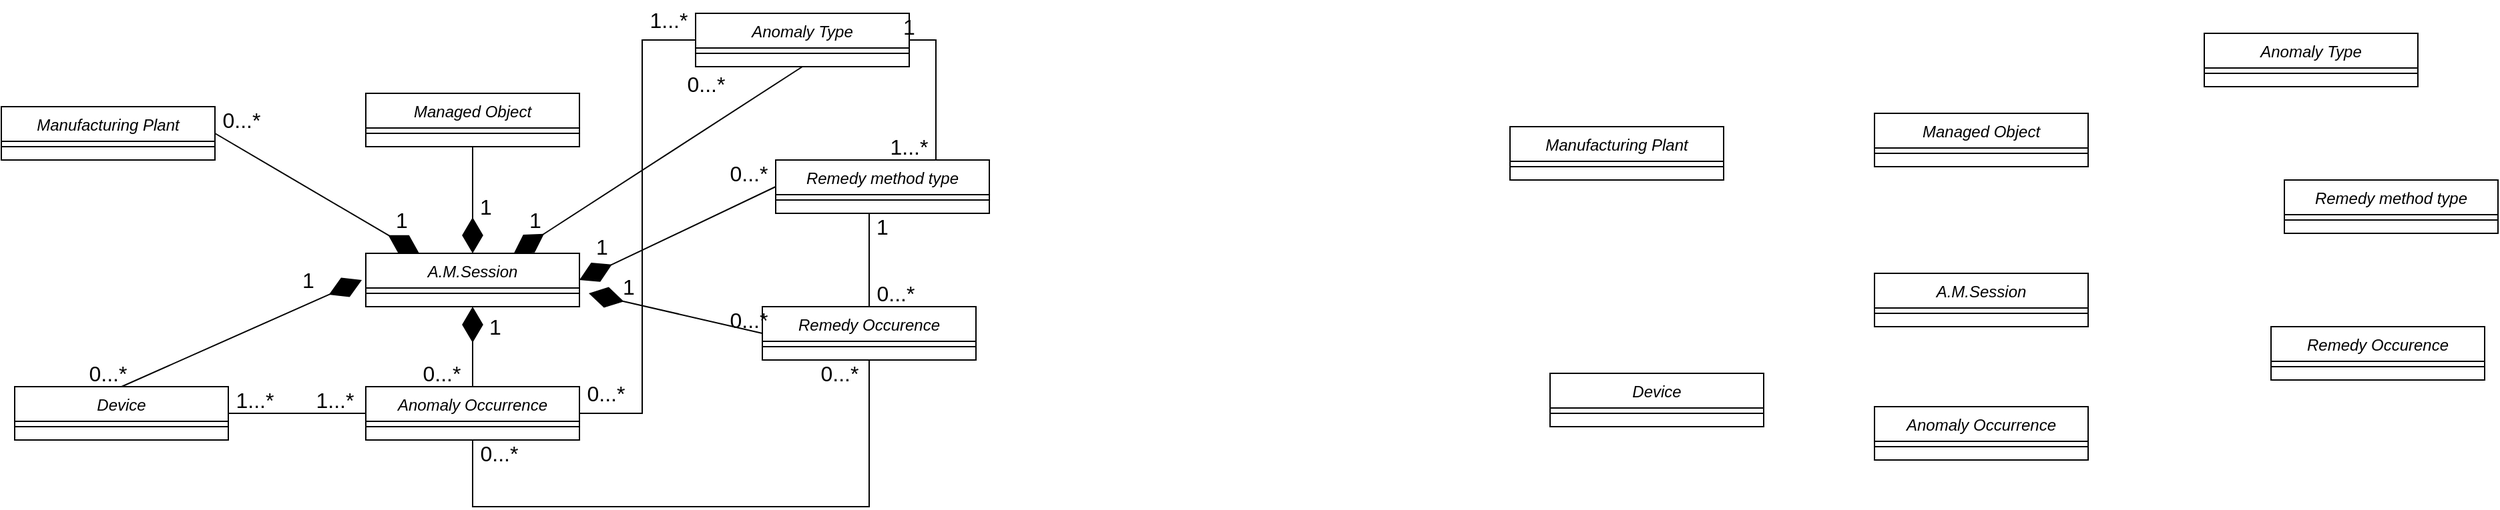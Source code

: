 <mxfile version="21.1.4" type="github">
  <diagram id="C5RBs43oDa-KdzZeNtuy" name="Page-1">
    <mxGraphModel dx="1909" dy="2211" grid="1" gridSize="10" guides="1" tooltips="1" connect="1" arrows="1" fold="1" page="1" pageScale="1" pageWidth="827" pageHeight="1169" math="0" shadow="0">
      <root>
        <mxCell id="WIyWlLk6GJQsqaUBKTNV-0" />
        <mxCell id="WIyWlLk6GJQsqaUBKTNV-1" parent="WIyWlLk6GJQsqaUBKTNV-0" />
        <mxCell id="xKLmWpBUdDbLds3pbili-0" value="Manufacturing Plant" style="swimlane;fontStyle=2;align=center;verticalAlign=top;childLayout=stackLayout;horizontal=1;startSize=26;horizontalStack=0;resizeParent=1;resizeLast=0;collapsible=1;marginBottom=0;rounded=0;shadow=0;strokeWidth=1;" vertex="1" parent="WIyWlLk6GJQsqaUBKTNV-1">
          <mxGeometry x="60" y="-890" width="160" height="40" as="geometry">
            <mxRectangle x="230" y="140" width="160" height="26" as="alternateBounds" />
          </mxGeometry>
        </mxCell>
        <mxCell id="xKLmWpBUdDbLds3pbili-4" value="" style="line;html=1;strokeWidth=1;align=left;verticalAlign=middle;spacingTop=-1;spacingLeft=3;spacingRight=3;rotatable=0;labelPosition=right;points=[];portConstraint=eastwest;" vertex="1" parent="xKLmWpBUdDbLds3pbili-0">
          <mxGeometry y="26" width="160" height="8" as="geometry" />
        </mxCell>
        <mxCell id="xKLmWpBUdDbLds3pbili-6" value="Device" style="swimlane;fontStyle=2;align=center;verticalAlign=top;childLayout=stackLayout;horizontal=1;startSize=26;horizontalStack=0;resizeParent=1;resizeLast=0;collapsible=1;marginBottom=0;rounded=0;shadow=0;strokeWidth=1;" vertex="1" parent="WIyWlLk6GJQsqaUBKTNV-1">
          <mxGeometry x="70" y="-680" width="160" height="40" as="geometry">
            <mxRectangle x="230" y="140" width="160" height="26" as="alternateBounds" />
          </mxGeometry>
        </mxCell>
        <mxCell id="xKLmWpBUdDbLds3pbili-7" value="" style="line;html=1;strokeWidth=1;align=left;verticalAlign=middle;spacingTop=-1;spacingLeft=3;spacingRight=3;rotatable=0;labelPosition=right;points=[];portConstraint=eastwest;" vertex="1" parent="xKLmWpBUdDbLds3pbili-6">
          <mxGeometry y="26" width="160" height="8" as="geometry" />
        </mxCell>
        <mxCell id="xKLmWpBUdDbLds3pbili-8" value="Anomaly Occurrence" style="swimlane;fontStyle=2;align=center;verticalAlign=top;childLayout=stackLayout;horizontal=1;startSize=26;horizontalStack=0;resizeParent=1;resizeLast=0;collapsible=1;marginBottom=0;rounded=0;shadow=0;strokeWidth=1;" vertex="1" parent="WIyWlLk6GJQsqaUBKTNV-1">
          <mxGeometry x="333" y="-680" width="160" height="40" as="geometry">
            <mxRectangle x="230" y="140" width="160" height="26" as="alternateBounds" />
          </mxGeometry>
        </mxCell>
        <mxCell id="xKLmWpBUdDbLds3pbili-9" value="" style="line;html=1;strokeWidth=1;align=left;verticalAlign=middle;spacingTop=-1;spacingLeft=3;spacingRight=3;rotatable=0;labelPosition=right;points=[];portConstraint=eastwest;" vertex="1" parent="xKLmWpBUdDbLds3pbili-8">
          <mxGeometry y="26" width="160" height="8" as="geometry" />
        </mxCell>
        <mxCell id="xKLmWpBUdDbLds3pbili-10" value="A.M.Session" style="swimlane;fontStyle=2;align=center;verticalAlign=top;childLayout=stackLayout;horizontal=1;startSize=26;horizontalStack=0;resizeParent=1;resizeLast=0;collapsible=1;marginBottom=0;rounded=0;shadow=0;strokeWidth=1;" vertex="1" parent="WIyWlLk6GJQsqaUBKTNV-1">
          <mxGeometry x="333" y="-780" width="160" height="40" as="geometry">
            <mxRectangle x="230" y="140" width="160" height="26" as="alternateBounds" />
          </mxGeometry>
        </mxCell>
        <mxCell id="xKLmWpBUdDbLds3pbili-11" value="" style="line;html=1;strokeWidth=1;align=left;verticalAlign=middle;spacingTop=-1;spacingLeft=3;spacingRight=3;rotatable=0;labelPosition=right;points=[];portConstraint=eastwest;" vertex="1" parent="xKLmWpBUdDbLds3pbili-10">
          <mxGeometry y="26" width="160" height="8" as="geometry" />
        </mxCell>
        <mxCell id="xKLmWpBUdDbLds3pbili-12" value="Managed Object" style="swimlane;fontStyle=2;align=center;verticalAlign=top;childLayout=stackLayout;horizontal=1;startSize=26;horizontalStack=0;resizeParent=1;resizeLast=0;collapsible=1;marginBottom=0;rounded=0;shadow=0;strokeWidth=1;" vertex="1" parent="WIyWlLk6GJQsqaUBKTNV-1">
          <mxGeometry x="333" y="-900" width="160" height="40" as="geometry">
            <mxRectangle x="230" y="140" width="160" height="26" as="alternateBounds" />
          </mxGeometry>
        </mxCell>
        <mxCell id="xKLmWpBUdDbLds3pbili-13" value="" style="line;html=1;strokeWidth=1;align=left;verticalAlign=middle;spacingTop=-1;spacingLeft=3;spacingRight=3;rotatable=0;labelPosition=right;points=[];portConstraint=eastwest;" vertex="1" parent="xKLmWpBUdDbLds3pbili-12">
          <mxGeometry y="26" width="160" height="8" as="geometry" />
        </mxCell>
        <mxCell id="xKLmWpBUdDbLds3pbili-14" value="Remedy method type" style="swimlane;fontStyle=2;align=center;verticalAlign=top;childLayout=stackLayout;horizontal=1;startSize=26;horizontalStack=0;resizeParent=1;resizeLast=0;collapsible=1;marginBottom=0;rounded=0;shadow=0;strokeWidth=1;" vertex="1" parent="WIyWlLk6GJQsqaUBKTNV-1">
          <mxGeometry x="640" y="-850" width="160" height="40" as="geometry">
            <mxRectangle x="230" y="140" width="160" height="26" as="alternateBounds" />
          </mxGeometry>
        </mxCell>
        <mxCell id="xKLmWpBUdDbLds3pbili-15" value="" style="line;html=1;strokeWidth=1;align=left;verticalAlign=middle;spacingTop=-1;spacingLeft=3;spacingRight=3;rotatable=0;labelPosition=right;points=[];portConstraint=eastwest;" vertex="1" parent="xKLmWpBUdDbLds3pbili-14">
          <mxGeometry y="26" width="160" height="8" as="geometry" />
        </mxCell>
        <mxCell id="xKLmWpBUdDbLds3pbili-16" value="Remedy Occurence" style="swimlane;fontStyle=2;align=center;verticalAlign=top;childLayout=stackLayout;horizontal=1;startSize=26;horizontalStack=0;resizeParent=1;resizeLast=0;collapsible=1;marginBottom=0;rounded=0;shadow=0;strokeWidth=1;" vertex="1" parent="WIyWlLk6GJQsqaUBKTNV-1">
          <mxGeometry x="630" y="-740" width="160" height="40" as="geometry">
            <mxRectangle x="230" y="140" width="160" height="26" as="alternateBounds" />
          </mxGeometry>
        </mxCell>
        <mxCell id="xKLmWpBUdDbLds3pbili-17" value="" style="line;html=1;strokeWidth=1;align=left;verticalAlign=middle;spacingTop=-1;spacingLeft=3;spacingRight=3;rotatable=0;labelPosition=right;points=[];portConstraint=eastwest;" vertex="1" parent="xKLmWpBUdDbLds3pbili-16">
          <mxGeometry y="26" width="160" height="8" as="geometry" />
        </mxCell>
        <mxCell id="xKLmWpBUdDbLds3pbili-18" value="Anomaly Type" style="swimlane;fontStyle=2;align=center;verticalAlign=top;childLayout=stackLayout;horizontal=1;startSize=26;horizontalStack=0;resizeParent=1;resizeLast=0;collapsible=1;marginBottom=0;rounded=0;shadow=0;strokeWidth=1;" vertex="1" parent="WIyWlLk6GJQsqaUBKTNV-1">
          <mxGeometry x="580" y="-960" width="160" height="40" as="geometry">
            <mxRectangle x="230" y="140" width="160" height="26" as="alternateBounds" />
          </mxGeometry>
        </mxCell>
        <mxCell id="xKLmWpBUdDbLds3pbili-19" value="" style="line;html=1;strokeWidth=1;align=left;verticalAlign=middle;spacingTop=-1;spacingLeft=3;spacingRight=3;rotatable=0;labelPosition=right;points=[];portConstraint=eastwest;" vertex="1" parent="xKLmWpBUdDbLds3pbili-18">
          <mxGeometry y="26" width="160" height="8" as="geometry" />
        </mxCell>
        <mxCell id="xKLmWpBUdDbLds3pbili-21" value="" style="endArrow=diamondThin;endFill=1;endSize=24;html=1;rounded=0;fontSize=12;curved=1;exitX=0.5;exitY=1;exitDx=0;exitDy=0;entryX=0.5;entryY=0;entryDx=0;entryDy=0;" edge="1" parent="WIyWlLk6GJQsqaUBKTNV-1" source="xKLmWpBUdDbLds3pbili-12" target="xKLmWpBUdDbLds3pbili-10">
          <mxGeometry width="160" relative="1" as="geometry">
            <mxPoint x="470" y="-820" as="sourcePoint" />
            <mxPoint x="630" y="-820" as="targetPoint" />
          </mxGeometry>
        </mxCell>
        <mxCell id="xKLmWpBUdDbLds3pbili-22" value="" style="endArrow=diamondThin;endFill=1;endSize=24;html=1;rounded=0;fontSize=12;curved=1;exitX=1;exitY=0.5;exitDx=0;exitDy=0;entryX=0.25;entryY=0;entryDx=0;entryDy=0;" edge="1" parent="WIyWlLk6GJQsqaUBKTNV-1" source="xKLmWpBUdDbLds3pbili-0" target="xKLmWpBUdDbLds3pbili-10">
          <mxGeometry width="160" relative="1" as="geometry">
            <mxPoint x="423" y="-850" as="sourcePoint" />
            <mxPoint x="423" y="-770" as="targetPoint" />
          </mxGeometry>
        </mxCell>
        <mxCell id="xKLmWpBUdDbLds3pbili-23" value="" style="endArrow=diamondThin;endFill=1;endSize=24;html=1;rounded=0;fontSize=12;curved=1;exitX=0.5;exitY=0;exitDx=0;exitDy=0;" edge="1" parent="WIyWlLk6GJQsqaUBKTNV-1" source="xKLmWpBUdDbLds3pbili-6">
          <mxGeometry width="160" relative="1" as="geometry">
            <mxPoint x="220" y="-830" as="sourcePoint" />
            <mxPoint x="330" y="-760" as="targetPoint" />
          </mxGeometry>
        </mxCell>
        <mxCell id="xKLmWpBUdDbLds3pbili-24" value="" style="endArrow=diamondThin;endFill=1;endSize=24;html=1;rounded=0;fontSize=12;curved=1;entryX=0.5;entryY=1;entryDx=0;entryDy=0;" edge="1" parent="WIyWlLk6GJQsqaUBKTNV-1" source="xKLmWpBUdDbLds3pbili-8" target="xKLmWpBUdDbLds3pbili-10">
          <mxGeometry width="160" relative="1" as="geometry">
            <mxPoint x="160" y="-670" as="sourcePoint" />
            <mxPoint x="340" y="-750" as="targetPoint" />
          </mxGeometry>
        </mxCell>
        <mxCell id="xKLmWpBUdDbLds3pbili-25" value="" style="endArrow=diamondThin;endFill=1;endSize=24;html=1;rounded=0;fontSize=12;curved=1;exitX=0.5;exitY=1;exitDx=0;exitDy=0;" edge="1" parent="WIyWlLk6GJQsqaUBKTNV-1" source="xKLmWpBUdDbLds3pbili-18" target="xKLmWpBUdDbLds3pbili-10">
          <mxGeometry width="160" relative="1" as="geometry">
            <mxPoint x="423" y="-670" as="sourcePoint" />
            <mxPoint x="423" y="-730" as="targetPoint" />
          </mxGeometry>
        </mxCell>
        <mxCell id="xKLmWpBUdDbLds3pbili-26" value="" style="endArrow=diamondThin;endFill=1;endSize=24;html=1;rounded=0;fontSize=12;curved=1;exitX=0;exitY=0.5;exitDx=0;exitDy=0;entryX=1;entryY=0.5;entryDx=0;entryDy=0;" edge="1" parent="WIyWlLk6GJQsqaUBKTNV-1" source="xKLmWpBUdDbLds3pbili-14" target="xKLmWpBUdDbLds3pbili-10">
          <mxGeometry width="160" relative="1" as="geometry">
            <mxPoint x="650" y="-910" as="sourcePoint" />
            <mxPoint x="451" y="-770" as="targetPoint" />
          </mxGeometry>
        </mxCell>
        <mxCell id="xKLmWpBUdDbLds3pbili-27" value="" style="endArrow=diamondThin;endFill=1;endSize=24;html=1;rounded=0;fontSize=12;curved=1;exitX=0;exitY=0.5;exitDx=0;exitDy=0;" edge="1" parent="WIyWlLk6GJQsqaUBKTNV-1" source="xKLmWpBUdDbLds3pbili-16">
          <mxGeometry width="160" relative="1" as="geometry">
            <mxPoint x="650" y="-820" as="sourcePoint" />
            <mxPoint x="500" y="-750" as="targetPoint" />
            <Array as="points" />
          </mxGeometry>
        </mxCell>
        <mxCell id="xKLmWpBUdDbLds3pbili-28" value="1" style="text;html=1;strokeColor=none;fillColor=none;align=center;verticalAlign=middle;whiteSpace=wrap;rounded=0;fontSize=16;" vertex="1" parent="WIyWlLk6GJQsqaUBKTNV-1">
          <mxGeometry x="350" y="-820" width="20" height="30" as="geometry" />
        </mxCell>
        <mxCell id="xKLmWpBUdDbLds3pbili-29" value="1" style="text;html=1;strokeColor=none;fillColor=none;align=center;verticalAlign=middle;whiteSpace=wrap;rounded=0;fontSize=16;" vertex="1" parent="WIyWlLk6GJQsqaUBKTNV-1">
          <mxGeometry x="413" y="-830" width="20" height="30" as="geometry" />
        </mxCell>
        <mxCell id="xKLmWpBUdDbLds3pbili-30" value="1" style="text;html=1;strokeColor=none;fillColor=none;align=center;verticalAlign=middle;whiteSpace=wrap;rounded=0;fontSize=16;" vertex="1" parent="WIyWlLk6GJQsqaUBKTNV-1">
          <mxGeometry x="450" y="-820" width="20" height="30" as="geometry" />
        </mxCell>
        <mxCell id="xKLmWpBUdDbLds3pbili-31" value="1" style="text;html=1;strokeColor=none;fillColor=none;align=center;verticalAlign=middle;whiteSpace=wrap;rounded=0;fontSize=16;" vertex="1" parent="WIyWlLk6GJQsqaUBKTNV-1">
          <mxGeometry x="500" y="-800" width="20" height="30" as="geometry" />
        </mxCell>
        <mxCell id="xKLmWpBUdDbLds3pbili-32" value="1" style="text;html=1;strokeColor=none;fillColor=none;align=center;verticalAlign=middle;whiteSpace=wrap;rounded=0;fontSize=16;" vertex="1" parent="WIyWlLk6GJQsqaUBKTNV-1">
          <mxGeometry x="520" y="-770" width="20" height="30" as="geometry" />
        </mxCell>
        <mxCell id="xKLmWpBUdDbLds3pbili-33" value="1" style="text;html=1;strokeColor=none;fillColor=none;align=center;verticalAlign=middle;whiteSpace=wrap;rounded=0;fontSize=16;" vertex="1" parent="WIyWlLk6GJQsqaUBKTNV-1">
          <mxGeometry x="420" y="-740" width="20" height="30" as="geometry" />
        </mxCell>
        <mxCell id="xKLmWpBUdDbLds3pbili-34" value="1" style="text;html=1;strokeColor=none;fillColor=none;align=center;verticalAlign=middle;whiteSpace=wrap;rounded=0;fontSize=16;" vertex="1" parent="WIyWlLk6GJQsqaUBKTNV-1">
          <mxGeometry x="280" y="-775" width="20" height="30" as="geometry" />
        </mxCell>
        <mxCell id="xKLmWpBUdDbLds3pbili-35" value="0...*" style="text;html=1;strokeColor=none;fillColor=none;align=center;verticalAlign=middle;whiteSpace=wrap;rounded=0;fontSize=16;" vertex="1" parent="WIyWlLk6GJQsqaUBKTNV-1">
          <mxGeometry x="220" y="-895" width="40" height="30" as="geometry" />
        </mxCell>
        <mxCell id="xKLmWpBUdDbLds3pbili-36" value="0...*" style="text;html=1;strokeColor=none;fillColor=none;align=center;verticalAlign=middle;whiteSpace=wrap;rounded=0;fontSize=16;" vertex="1" parent="WIyWlLk6GJQsqaUBKTNV-1">
          <mxGeometry x="120" y="-700" width="40" height="20" as="geometry" />
        </mxCell>
        <mxCell id="xKLmWpBUdDbLds3pbili-37" value="0...*" style="text;html=1;strokeColor=none;fillColor=none;align=center;verticalAlign=middle;whiteSpace=wrap;rounded=0;fontSize=16;" vertex="1" parent="WIyWlLk6GJQsqaUBKTNV-1">
          <mxGeometry x="370" y="-700" width="40" height="20" as="geometry" />
        </mxCell>
        <mxCell id="xKLmWpBUdDbLds3pbili-38" value="0...*" style="text;html=1;strokeColor=none;fillColor=none;align=center;verticalAlign=middle;whiteSpace=wrap;rounded=0;fontSize=16;" vertex="1" parent="WIyWlLk6GJQsqaUBKTNV-1">
          <mxGeometry x="600" y="-740" width="40" height="20" as="geometry" />
        </mxCell>
        <mxCell id="xKLmWpBUdDbLds3pbili-39" value="0...*" style="text;html=1;strokeColor=none;fillColor=none;align=center;verticalAlign=middle;whiteSpace=wrap;rounded=0;fontSize=16;" vertex="1" parent="WIyWlLk6GJQsqaUBKTNV-1">
          <mxGeometry x="600" y="-850" width="40" height="20" as="geometry" />
        </mxCell>
        <mxCell id="xKLmWpBUdDbLds3pbili-40" value="0...*" style="text;html=1;strokeColor=none;fillColor=none;align=center;verticalAlign=middle;whiteSpace=wrap;rounded=0;fontSize=16;" vertex="1" parent="WIyWlLk6GJQsqaUBKTNV-1">
          <mxGeometry x="568" y="-915" width="40" height="15" as="geometry" />
        </mxCell>
        <mxCell id="xKLmWpBUdDbLds3pbili-41" value="" style="endArrow=none;html=1;rounded=0;fontSize=12;startSize=8;endSize=8;entryX=1;entryY=0.5;entryDx=0;entryDy=0;exitX=0.75;exitY=0;exitDx=0;exitDy=0;" edge="1" parent="WIyWlLk6GJQsqaUBKTNV-1" source="xKLmWpBUdDbLds3pbili-14" target="xKLmWpBUdDbLds3pbili-18">
          <mxGeometry width="50" height="50" relative="1" as="geometry">
            <mxPoint x="530" y="-800" as="sourcePoint" />
            <mxPoint x="580" y="-850" as="targetPoint" />
            <Array as="points">
              <mxPoint x="760" y="-940" />
            </Array>
          </mxGeometry>
        </mxCell>
        <mxCell id="xKLmWpBUdDbLds3pbili-43" value="1" style="text;html=1;strokeColor=none;fillColor=none;align=center;verticalAlign=middle;whiteSpace=wrap;rounded=0;fontSize=16;" vertex="1" parent="WIyWlLk6GJQsqaUBKTNV-1">
          <mxGeometry x="720" y="-960" width="40" height="20" as="geometry" />
        </mxCell>
        <mxCell id="xKLmWpBUdDbLds3pbili-44" value="1...*" style="text;html=1;strokeColor=none;fillColor=none;align=center;verticalAlign=middle;whiteSpace=wrap;rounded=0;fontSize=16;" vertex="1" parent="WIyWlLk6GJQsqaUBKTNV-1">
          <mxGeometry x="720" y="-870" width="40" height="20" as="geometry" />
        </mxCell>
        <mxCell id="xKLmWpBUdDbLds3pbili-45" value="" style="endArrow=none;html=1;rounded=0;fontSize=12;startSize=8;endSize=8;exitX=0.5;exitY=0;exitDx=0;exitDy=0;" edge="1" parent="WIyWlLk6GJQsqaUBKTNV-1" source="xKLmWpBUdDbLds3pbili-16">
          <mxGeometry width="50" height="50" relative="1" as="geometry">
            <mxPoint x="770" y="-840" as="sourcePoint" />
            <mxPoint x="710" y="-810" as="targetPoint" />
            <Array as="points" />
          </mxGeometry>
        </mxCell>
        <mxCell id="xKLmWpBUdDbLds3pbili-46" value="1" style="text;html=1;strokeColor=none;fillColor=none;align=center;verticalAlign=middle;whiteSpace=wrap;rounded=0;fontSize=16;" vertex="1" parent="WIyWlLk6GJQsqaUBKTNV-1">
          <mxGeometry x="700" y="-810" width="40" height="20" as="geometry" />
        </mxCell>
        <mxCell id="xKLmWpBUdDbLds3pbili-48" value="0...*" style="text;html=1;strokeColor=none;fillColor=none;align=center;verticalAlign=middle;whiteSpace=wrap;rounded=0;fontSize=16;" vertex="1" parent="WIyWlLk6GJQsqaUBKTNV-1">
          <mxGeometry x="710" y="-760" width="40" height="20" as="geometry" />
        </mxCell>
        <mxCell id="xKLmWpBUdDbLds3pbili-49" value="" style="endArrow=none;html=1;rounded=0;fontSize=12;startSize=8;endSize=8;entryX=0.5;entryY=1;entryDx=0;entryDy=0;exitX=0.5;exitY=1;exitDx=0;exitDy=0;" edge="1" parent="WIyWlLk6GJQsqaUBKTNV-1" source="xKLmWpBUdDbLds3pbili-8" target="xKLmWpBUdDbLds3pbili-16">
          <mxGeometry width="50" height="50" relative="1" as="geometry">
            <mxPoint x="720" y="-730" as="sourcePoint" />
            <mxPoint x="730" y="-800" as="targetPoint" />
            <Array as="points">
              <mxPoint x="413" y="-590" />
              <mxPoint x="710" y="-590" />
            </Array>
          </mxGeometry>
        </mxCell>
        <mxCell id="xKLmWpBUdDbLds3pbili-50" value="0...*" style="text;html=1;strokeColor=none;fillColor=none;align=center;verticalAlign=middle;whiteSpace=wrap;rounded=0;fontSize=16;" vertex="1" parent="WIyWlLk6GJQsqaUBKTNV-1">
          <mxGeometry x="413" y="-640" width="40" height="20" as="geometry" />
        </mxCell>
        <mxCell id="xKLmWpBUdDbLds3pbili-51" value="0...*" style="text;html=1;strokeColor=none;fillColor=none;align=center;verticalAlign=middle;whiteSpace=wrap;rounded=0;fontSize=16;" vertex="1" parent="WIyWlLk6GJQsqaUBKTNV-1">
          <mxGeometry x="668" y="-700" width="40" height="20" as="geometry" />
        </mxCell>
        <mxCell id="xKLmWpBUdDbLds3pbili-52" value="" style="endArrow=none;html=1;rounded=0;fontSize=12;startSize=8;endSize=8;entryX=0;entryY=0.5;entryDx=0;entryDy=0;exitX=1;exitY=0.5;exitDx=0;exitDy=0;" edge="1" parent="WIyWlLk6GJQsqaUBKTNV-1" source="xKLmWpBUdDbLds3pbili-6" target="xKLmWpBUdDbLds3pbili-8">
          <mxGeometry width="50" height="50" relative="1" as="geometry">
            <mxPoint x="270" y="-644.0" as="sourcePoint" />
            <mxPoint x="720" y="-690" as="targetPoint" />
            <Array as="points">
              <mxPoint x="310" y="-660" />
            </Array>
          </mxGeometry>
        </mxCell>
        <mxCell id="xKLmWpBUdDbLds3pbili-54" value="" style="endArrow=none;html=1;rounded=0;fontSize=12;startSize=8;endSize=8;entryX=0;entryY=0.5;entryDx=0;entryDy=0;exitX=1;exitY=0.5;exitDx=0;exitDy=0;" edge="1" parent="WIyWlLk6GJQsqaUBKTNV-1" source="xKLmWpBUdDbLds3pbili-6">
          <mxGeometry width="50" height="50" relative="1" as="geometry">
            <mxPoint x="230" y="-660" as="sourcePoint" />
            <mxPoint x="230" y="-644.0" as="targetPoint" />
            <Array as="points" />
          </mxGeometry>
        </mxCell>
        <mxCell id="xKLmWpBUdDbLds3pbili-55" value="1...*" style="text;html=1;strokeColor=none;fillColor=none;align=center;verticalAlign=middle;whiteSpace=wrap;rounded=0;fontSize=16;" vertex="1" parent="WIyWlLk6GJQsqaUBKTNV-1">
          <mxGeometry x="230" y="-680" width="40" height="20" as="geometry" />
        </mxCell>
        <mxCell id="xKLmWpBUdDbLds3pbili-56" value="1...*" style="text;html=1;strokeColor=none;fillColor=none;align=center;verticalAlign=middle;whiteSpace=wrap;rounded=0;fontSize=16;" vertex="1" parent="WIyWlLk6GJQsqaUBKTNV-1">
          <mxGeometry x="290" y="-680" width="40" height="20" as="geometry" />
        </mxCell>
        <mxCell id="xKLmWpBUdDbLds3pbili-58" value="" style="endArrow=none;html=1;rounded=0;fontSize=12;startSize=8;endSize=8;entryX=0;entryY=0.5;entryDx=0;entryDy=0;exitX=1;exitY=0.5;exitDx=0;exitDy=0;" edge="1" parent="WIyWlLk6GJQsqaUBKTNV-1" source="xKLmWpBUdDbLds3pbili-8" target="xKLmWpBUdDbLds3pbili-18">
          <mxGeometry width="50" height="50" relative="1" as="geometry">
            <mxPoint x="423" y="-630" as="sourcePoint" />
            <mxPoint x="720" y="-690" as="targetPoint" />
            <Array as="points">
              <mxPoint x="540" y="-660" />
              <mxPoint x="540" y="-940" />
            </Array>
          </mxGeometry>
        </mxCell>
        <mxCell id="xKLmWpBUdDbLds3pbili-59" value="1...*" style="text;html=1;strokeColor=none;fillColor=none;align=center;verticalAlign=middle;whiteSpace=wrap;rounded=0;fontSize=16;" vertex="1" parent="WIyWlLk6GJQsqaUBKTNV-1">
          <mxGeometry x="540" y="-970" width="40" height="30" as="geometry" />
        </mxCell>
        <mxCell id="xKLmWpBUdDbLds3pbili-60" value="0...*" style="text;html=1;strokeColor=none;fillColor=none;align=center;verticalAlign=middle;whiteSpace=wrap;rounded=0;fontSize=16;" vertex="1" parent="WIyWlLk6GJQsqaUBKTNV-1">
          <mxGeometry x="493" y="-690" width="40" height="30" as="geometry" />
        </mxCell>
        <mxCell id="xKLmWpBUdDbLds3pbili-61" value="Manufacturing Plant" style="swimlane;fontStyle=2;align=center;verticalAlign=top;childLayout=stackLayout;horizontal=1;startSize=26;horizontalStack=0;resizeParent=1;resizeLast=0;collapsible=1;marginBottom=0;rounded=0;shadow=0;strokeWidth=1;" vertex="1" parent="WIyWlLk6GJQsqaUBKTNV-1">
          <mxGeometry x="1190" y="-875" width="160" height="40" as="geometry">
            <mxRectangle x="230" y="140" width="160" height="26" as="alternateBounds" />
          </mxGeometry>
        </mxCell>
        <mxCell id="xKLmWpBUdDbLds3pbili-62" value="" style="line;html=1;strokeWidth=1;align=left;verticalAlign=middle;spacingTop=-1;spacingLeft=3;spacingRight=3;rotatable=0;labelPosition=right;points=[];portConstraint=eastwest;" vertex="1" parent="xKLmWpBUdDbLds3pbili-61">
          <mxGeometry y="26" width="160" height="8" as="geometry" />
        </mxCell>
        <mxCell id="xKLmWpBUdDbLds3pbili-64" value="Anomaly Occurrence" style="swimlane;fontStyle=2;align=center;verticalAlign=top;childLayout=stackLayout;horizontal=1;startSize=26;horizontalStack=0;resizeParent=1;resizeLast=0;collapsible=1;marginBottom=0;rounded=0;shadow=0;strokeWidth=1;" vertex="1" parent="WIyWlLk6GJQsqaUBKTNV-1">
          <mxGeometry x="1463" y="-665" width="160" height="40" as="geometry">
            <mxRectangle x="230" y="140" width="160" height="26" as="alternateBounds" />
          </mxGeometry>
        </mxCell>
        <mxCell id="xKLmWpBUdDbLds3pbili-65" value="" style="line;html=1;strokeWidth=1;align=left;verticalAlign=middle;spacingTop=-1;spacingLeft=3;spacingRight=3;rotatable=0;labelPosition=right;points=[];portConstraint=eastwest;" vertex="1" parent="xKLmWpBUdDbLds3pbili-64">
          <mxGeometry y="26" width="160" height="8" as="geometry" />
        </mxCell>
        <mxCell id="xKLmWpBUdDbLds3pbili-66" value="A.M.Session" style="swimlane;fontStyle=2;align=center;verticalAlign=top;childLayout=stackLayout;horizontal=1;startSize=26;horizontalStack=0;resizeParent=1;resizeLast=0;collapsible=1;marginBottom=0;rounded=0;shadow=0;strokeWidth=1;" vertex="1" parent="WIyWlLk6GJQsqaUBKTNV-1">
          <mxGeometry x="1463" y="-765" width="160" height="40" as="geometry">
            <mxRectangle x="230" y="140" width="160" height="26" as="alternateBounds" />
          </mxGeometry>
        </mxCell>
        <mxCell id="xKLmWpBUdDbLds3pbili-67" value="" style="line;html=1;strokeWidth=1;align=left;verticalAlign=middle;spacingTop=-1;spacingLeft=3;spacingRight=3;rotatable=0;labelPosition=right;points=[];portConstraint=eastwest;" vertex="1" parent="xKLmWpBUdDbLds3pbili-66">
          <mxGeometry y="26" width="160" height="8" as="geometry" />
        </mxCell>
        <mxCell id="xKLmWpBUdDbLds3pbili-68" value="Managed Object" style="swimlane;fontStyle=2;align=center;verticalAlign=top;childLayout=stackLayout;horizontal=1;startSize=26;horizontalStack=0;resizeParent=1;resizeLast=0;collapsible=1;marginBottom=0;rounded=0;shadow=0;strokeWidth=1;" vertex="1" parent="WIyWlLk6GJQsqaUBKTNV-1">
          <mxGeometry x="1463" y="-885" width="160" height="40" as="geometry">
            <mxRectangle x="230" y="140" width="160" height="26" as="alternateBounds" />
          </mxGeometry>
        </mxCell>
        <mxCell id="xKLmWpBUdDbLds3pbili-69" value="" style="line;html=1;strokeWidth=1;align=left;verticalAlign=middle;spacingTop=-1;spacingLeft=3;spacingRight=3;rotatable=0;labelPosition=right;points=[];portConstraint=eastwest;" vertex="1" parent="xKLmWpBUdDbLds3pbili-68">
          <mxGeometry y="26" width="160" height="8" as="geometry" />
        </mxCell>
        <mxCell id="xKLmWpBUdDbLds3pbili-70" value="Remedy method type" style="swimlane;fontStyle=2;align=center;verticalAlign=top;childLayout=stackLayout;horizontal=1;startSize=26;horizontalStack=0;resizeParent=1;resizeLast=0;collapsible=1;marginBottom=0;rounded=0;shadow=0;strokeWidth=1;" vertex="1" parent="WIyWlLk6GJQsqaUBKTNV-1">
          <mxGeometry x="1770" y="-835" width="160" height="40" as="geometry">
            <mxRectangle x="230" y="140" width="160" height="26" as="alternateBounds" />
          </mxGeometry>
        </mxCell>
        <mxCell id="xKLmWpBUdDbLds3pbili-71" value="" style="line;html=1;strokeWidth=1;align=left;verticalAlign=middle;spacingTop=-1;spacingLeft=3;spacingRight=3;rotatable=0;labelPosition=right;points=[];portConstraint=eastwest;" vertex="1" parent="xKLmWpBUdDbLds3pbili-70">
          <mxGeometry y="26" width="160" height="8" as="geometry" />
        </mxCell>
        <mxCell id="xKLmWpBUdDbLds3pbili-72" value="Remedy Occurence" style="swimlane;fontStyle=2;align=center;verticalAlign=top;childLayout=stackLayout;horizontal=1;startSize=26;horizontalStack=0;resizeParent=1;resizeLast=0;collapsible=1;marginBottom=0;rounded=0;shadow=0;strokeWidth=1;" vertex="1" parent="WIyWlLk6GJQsqaUBKTNV-1">
          <mxGeometry x="1760" y="-725" width="160" height="40" as="geometry">
            <mxRectangle x="230" y="140" width="160" height="26" as="alternateBounds" />
          </mxGeometry>
        </mxCell>
        <mxCell id="xKLmWpBUdDbLds3pbili-73" value="" style="line;html=1;strokeWidth=1;align=left;verticalAlign=middle;spacingTop=-1;spacingLeft=3;spacingRight=3;rotatable=0;labelPosition=right;points=[];portConstraint=eastwest;" vertex="1" parent="xKLmWpBUdDbLds3pbili-72">
          <mxGeometry y="26" width="160" height="8" as="geometry" />
        </mxCell>
        <mxCell id="xKLmWpBUdDbLds3pbili-74" value="Anomaly Type" style="swimlane;fontStyle=2;align=center;verticalAlign=top;childLayout=stackLayout;horizontal=1;startSize=26;horizontalStack=0;resizeParent=1;resizeLast=0;collapsible=1;marginBottom=0;rounded=0;shadow=0;strokeWidth=1;" vertex="1" parent="WIyWlLk6GJQsqaUBKTNV-1">
          <mxGeometry x="1710" y="-945" width="160" height="40" as="geometry">
            <mxRectangle x="230" y="140" width="160" height="26" as="alternateBounds" />
          </mxGeometry>
        </mxCell>
        <mxCell id="xKLmWpBUdDbLds3pbili-75" value="" style="line;html=1;strokeWidth=1;align=left;verticalAlign=middle;spacingTop=-1;spacingLeft=3;spacingRight=3;rotatable=0;labelPosition=right;points=[];portConstraint=eastwest;" vertex="1" parent="xKLmWpBUdDbLds3pbili-74">
          <mxGeometry y="26" width="160" height="8" as="geometry" />
        </mxCell>
        <mxCell id="xKLmWpBUdDbLds3pbili-76" value="Device" style="swimlane;fontStyle=2;align=center;verticalAlign=top;childLayout=stackLayout;horizontal=1;startSize=26;horizontalStack=0;resizeParent=1;resizeLast=0;collapsible=1;marginBottom=0;rounded=0;shadow=0;strokeWidth=1;" vertex="1" parent="WIyWlLk6GJQsqaUBKTNV-1">
          <mxGeometry x="1220" y="-690" width="160" height="40" as="geometry">
            <mxRectangle x="230" y="140" width="160" height="26" as="alternateBounds" />
          </mxGeometry>
        </mxCell>
        <mxCell id="xKLmWpBUdDbLds3pbili-77" value="" style="line;html=1;strokeWidth=1;align=left;verticalAlign=middle;spacingTop=-1;spacingLeft=3;spacingRight=3;rotatable=0;labelPosition=right;points=[];portConstraint=eastwest;" vertex="1" parent="xKLmWpBUdDbLds3pbili-76">
          <mxGeometry y="26" width="160" height="8" as="geometry" />
        </mxCell>
      </root>
    </mxGraphModel>
  </diagram>
</mxfile>
